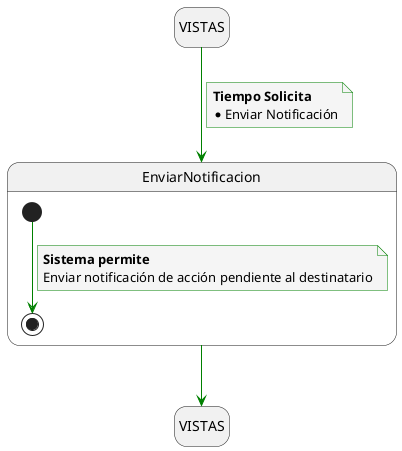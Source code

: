 @startuml enviar_notificacion

skinparam {
  NoteBackgroundColor #whiteSmoke
  ArrowColor #green
  NoteBorderColor #green
  linetype polyline
}

hide empty description

state startState as "VISTAS"
state endState as "VISTAS"

startState --> EnviarNotificacion
note on link
    <b>Tiempo Solicita</b>
    * Enviar Notificación
end note

EnviarNotificacion--> endState

state EnviarNotificacion{
    [*] --> [*]
  note on link
  <b>Sistema permite</b>
  Enviar notificación de acción pendiente al destinatario
  end note
}

@enduml